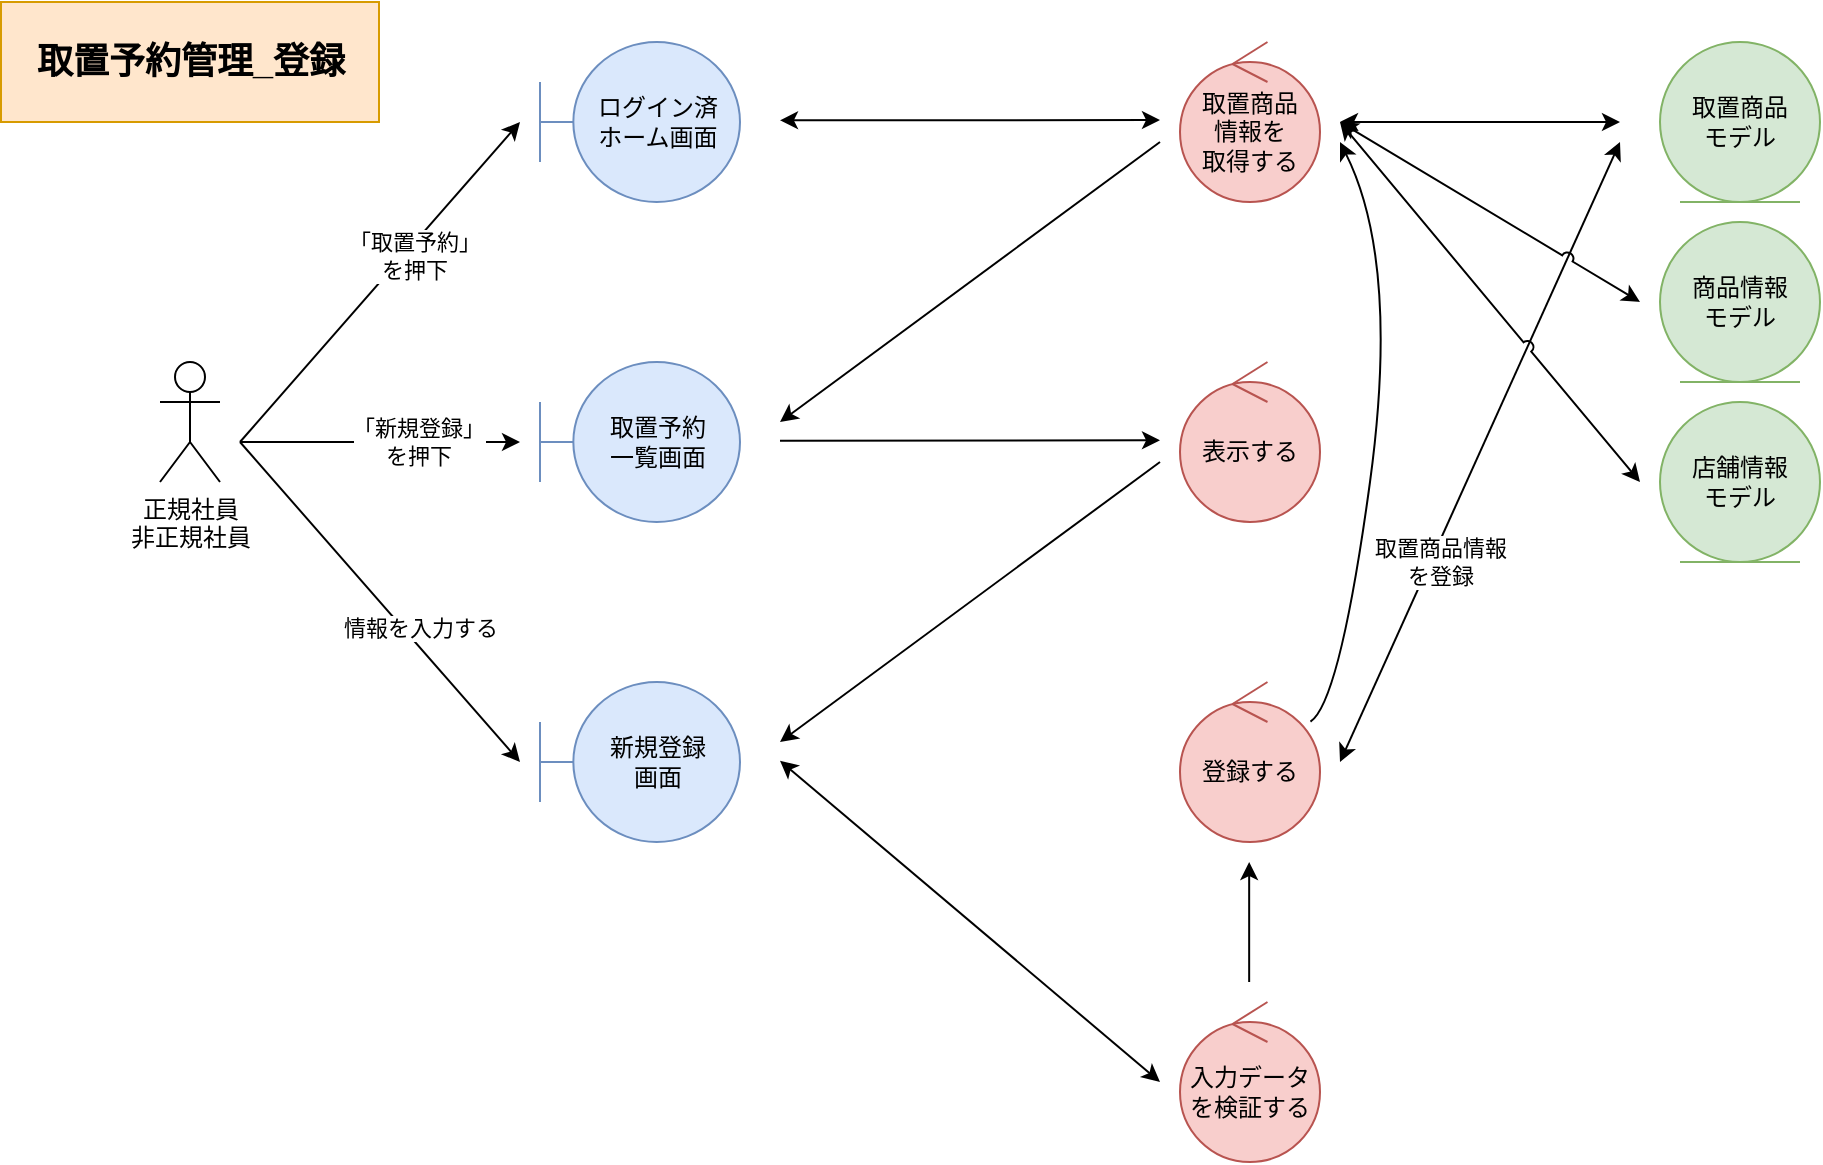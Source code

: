 <mxfile pages="4">
    <diagram id="5pw75ilbSoKskP-KV6Ab" name="*取置予約管理_登録">
        <mxGraphModel dx="1428" dy="459" grid="1" gridSize="10" guides="1" tooltips="1" connect="1" arrows="1" fold="1" page="0" pageScale="1" pageWidth="827" pageHeight="1169" math="0" shadow="0">
            <root>
                <mxCell id="0"/>
                <mxCell id="1" parent="0"/>
                <mxCell id="25" value="正規社員&lt;br&gt;非正規社員" style="shape=umlActor;verticalLabelPosition=bottom;verticalAlign=top;html=1;" parent="1" vertex="1">
                    <mxGeometry x="-70" y="280" width="30" height="60" as="geometry"/>
                </mxCell>
                <mxCell id="26" value="ログイン済&lt;br&gt;ホーム画面" style="shape=umlBoundary;whiteSpace=wrap;html=1;fillColor=#dae8fc;strokeColor=#6c8ebf;" parent="1" vertex="1">
                    <mxGeometry x="120" y="120" width="100" height="80" as="geometry"/>
                </mxCell>
                <mxCell id="27" value="取置予約&lt;br&gt;一覧画面" style="shape=umlBoundary;whiteSpace=wrap;html=1;fillColor=#dae8fc;strokeColor=#6c8ebf;" parent="1" vertex="1">
                    <mxGeometry x="120" y="280" width="100" height="80" as="geometry"/>
                </mxCell>
                <mxCell id="28" value="取置商品&lt;br&gt;情報を&lt;br&gt;取得する" style="ellipse;shape=umlControl;whiteSpace=wrap;html=1;fillColor=#f8cecc;strokeColor=#b85450;" parent="1" vertex="1">
                    <mxGeometry x="440" y="120" width="70" height="80" as="geometry"/>
                </mxCell>
                <mxCell id="29" value="取置商品&lt;br&gt;モデル" style="ellipse;shape=umlEntity;whiteSpace=wrap;html=1;fillColor=#d5e8d4;strokeColor=#82b366;" parent="1" vertex="1">
                    <mxGeometry x="680" y="120" width="80" height="80" as="geometry"/>
                </mxCell>
                <mxCell id="30" value="" style="endArrow=classic;html=1;rounded=0;startArrow=classic;startFill=1;" parent="1" edge="1">
                    <mxGeometry width="50" height="50" relative="1" as="geometry">
                        <mxPoint x="240" y="159.17" as="sourcePoint"/>
                        <mxPoint x="430" y="159.0" as="targetPoint"/>
                    </mxGeometry>
                </mxCell>
                <mxCell id="31" value="" style="endArrow=classic;html=1;rounded=0;" parent="1" edge="1">
                    <mxGeometry width="50" height="50" relative="1" as="geometry">
                        <mxPoint x="-30.0" y="320.0" as="sourcePoint"/>
                        <mxPoint x="110" y="160.0" as="targetPoint"/>
                    </mxGeometry>
                </mxCell>
                <mxCell id="32" value="「取置予約」&lt;br&gt;を押下" style="edgeLabel;html=1;align=center;verticalAlign=middle;resizable=0;points=[];" parent="31" vertex="1" connectable="0">
                    <mxGeometry x="0.194" y="-4" relative="1" as="geometry">
                        <mxPoint as="offset"/>
                    </mxGeometry>
                </mxCell>
                <mxCell id="33" value="" style="endArrow=classic;html=1;rounded=0;" parent="1" edge="1">
                    <mxGeometry width="50" height="50" relative="1" as="geometry">
                        <mxPoint x="-30.0" y="320.0" as="sourcePoint"/>
                        <mxPoint x="110" y="320" as="targetPoint"/>
                    </mxGeometry>
                </mxCell>
                <mxCell id="34" value="「新規登録」&lt;br&gt;を押下" style="edgeLabel;html=1;align=center;verticalAlign=middle;resizable=0;points=[];" parent="33" vertex="1" connectable="0">
                    <mxGeometry x="0.403" y="-3" relative="1" as="geometry">
                        <mxPoint x="-9" y="-3" as="offset"/>
                    </mxGeometry>
                </mxCell>
                <mxCell id="35" value="" style="endArrow=classic;html=1;rounded=0;startArrow=classic;startFill=1;" parent="1" edge="1">
                    <mxGeometry width="50" height="50" relative="1" as="geometry">
                        <mxPoint x="520" y="160.0" as="sourcePoint"/>
                        <mxPoint x="660" y="160.0" as="targetPoint"/>
                    </mxGeometry>
                </mxCell>
                <mxCell id="36" value="" style="endArrow=classic;html=1;rounded=0;startArrow=none;startFill=0;endFill=1;" parent="1" edge="1">
                    <mxGeometry width="50" height="50" relative="1" as="geometry">
                        <mxPoint x="430" y="170.0" as="sourcePoint"/>
                        <mxPoint x="240" y="310" as="targetPoint"/>
                    </mxGeometry>
                </mxCell>
                <mxCell id="37" value="表示する" style="ellipse;shape=umlControl;whiteSpace=wrap;html=1;fillColor=#f8cecc;strokeColor=#b85450;" parent="1" vertex="1">
                    <mxGeometry x="440" y="280" width="70" height="80" as="geometry"/>
                </mxCell>
                <mxCell id="38" value="" style="endArrow=classic;html=1;rounded=0;" parent="1" edge="1">
                    <mxGeometry width="50" height="50" relative="1" as="geometry">
                        <mxPoint x="240" y="319.34" as="sourcePoint"/>
                        <mxPoint x="430" y="319.17" as="targetPoint"/>
                    </mxGeometry>
                </mxCell>
                <mxCell id="39" value="" style="endArrow=none;html=1;rounded=0;startArrow=classic;startFill=1;labelBackgroundColor=default;fontColor=default;endFill=0;" parent="1" edge="1">
                    <mxGeometry width="50" height="50" relative="1" as="geometry">
                        <mxPoint x="474.58" y="530" as="sourcePoint"/>
                        <mxPoint x="474.58" y="590" as="targetPoint"/>
                    </mxGeometry>
                </mxCell>
                <mxCell id="40" value="新規登録&lt;br&gt;画面" style="shape=umlBoundary;whiteSpace=wrap;html=1;fillColor=#dae8fc;strokeColor=#6c8ebf;" parent="1" vertex="1">
                    <mxGeometry x="120" y="440" width="100" height="80" as="geometry"/>
                </mxCell>
                <mxCell id="41" value="" style="endArrow=classic;html=1;rounded=0;startArrow=none;startFill=0;endFill=1;" parent="1" edge="1">
                    <mxGeometry width="50" height="50" relative="1" as="geometry">
                        <mxPoint x="430" y="330" as="sourcePoint"/>
                        <mxPoint x="240.0" y="470" as="targetPoint"/>
                    </mxGeometry>
                </mxCell>
                <mxCell id="42" value="入力データを検証する" style="ellipse;shape=umlControl;whiteSpace=wrap;html=1;fillColor=#f8cecc;strokeColor=#b85450;" parent="1" vertex="1">
                    <mxGeometry x="440" y="600" width="70" height="80" as="geometry"/>
                </mxCell>
                <mxCell id="43" value="登録する" style="ellipse;shape=umlControl;whiteSpace=wrap;html=1;fillColor=#f8cecc;strokeColor=#b85450;" parent="1" vertex="1">
                    <mxGeometry x="440" y="440" width="70" height="80" as="geometry"/>
                </mxCell>
                <mxCell id="44" value="" style="endArrow=classic;html=1;rounded=0;startArrow=classic;startFill=1;labelBackgroundColor=default;fontColor=default;" parent="1" edge="1">
                    <mxGeometry width="50" height="50" relative="1" as="geometry">
                        <mxPoint x="520" y="480" as="sourcePoint"/>
                        <mxPoint x="660" y="170.0" as="targetPoint"/>
                    </mxGeometry>
                </mxCell>
                <mxCell id="45" value="取置商品情報&lt;br&gt;を登録" style="edgeLabel;html=1;align=center;verticalAlign=middle;resizable=0;points=[];" parent="44" vertex="1" connectable="0">
                    <mxGeometry x="0.413" y="-2" relative="1" as="geometry">
                        <mxPoint x="-51" y="118" as="offset"/>
                    </mxGeometry>
                </mxCell>
                <mxCell id="46" value="" style="endArrow=classic;html=1;rounded=0;" parent="1" edge="1">
                    <mxGeometry width="50" height="50" relative="1" as="geometry">
                        <mxPoint x="-30" y="320" as="sourcePoint"/>
                        <mxPoint x="110" y="480" as="targetPoint"/>
                    </mxGeometry>
                </mxCell>
                <mxCell id="47" value="情報を入力する" style="edgeLabel;html=1;align=center;verticalAlign=middle;resizable=0;points=[];" parent="46" vertex="1" connectable="0">
                    <mxGeometry x="0.137" y="-2" relative="1" as="geometry">
                        <mxPoint x="12" as="offset"/>
                    </mxGeometry>
                </mxCell>
                <mxCell id="48" value="" style="endArrow=classic;html=1;rounded=0;jumpStyle=none;startArrow=classic;startFill=1;" parent="1" edge="1">
                    <mxGeometry width="50" height="50" relative="1" as="geometry">
                        <mxPoint x="240.0" y="479.34" as="sourcePoint"/>
                        <mxPoint x="430" y="640" as="targetPoint"/>
                    </mxGeometry>
                </mxCell>
                <mxCell id="49" value="取置予約管理_登録" style="rounded=0;whiteSpace=wrap;html=1;fillColor=#ffe6cc;strokeColor=#d79b00;fontStyle=1;fontSize=18;" parent="1" vertex="1">
                    <mxGeometry x="-149.5" y="100" width="189" height="60" as="geometry"/>
                </mxCell>
                <mxCell id="50" value="" style="curved=1;endArrow=classic;html=1;rounded=0;labelBackgroundColor=default;fontColor=default;" parent="1" source="43" edge="1">
                    <mxGeometry width="50" height="50" relative="1" as="geometry">
                        <mxPoint x="520" y="600" as="sourcePoint"/>
                        <mxPoint x="520" y="170.0" as="targetPoint"/>
                        <Array as="points">
                            <mxPoint x="520" y="450"/>
                            <mxPoint x="550" y="230"/>
                        </Array>
                    </mxGeometry>
                </mxCell>
                <mxCell id="51" value="商品情報&lt;br&gt;モデル" style="ellipse;shape=umlEntity;whiteSpace=wrap;html=1;fillColor=#d5e8d4;strokeColor=#82b366;" vertex="1" parent="1">
                    <mxGeometry x="680" y="210" width="80" height="80" as="geometry"/>
                </mxCell>
                <mxCell id="52" value="店舗情報&lt;br&gt;モデル" style="ellipse;shape=umlEntity;whiteSpace=wrap;html=1;fillColor=#d5e8d4;strokeColor=#82b366;" vertex="1" parent="1">
                    <mxGeometry x="680" y="300" width="80" height="80" as="geometry"/>
                </mxCell>
                <mxCell id="54" value="" style="endArrow=classic;html=1;rounded=0;startArrow=classic;startFill=1;jumpStyle=arc;" edge="1" parent="1">
                    <mxGeometry width="50" height="50" relative="1" as="geometry">
                        <mxPoint x="520" y="160" as="sourcePoint"/>
                        <mxPoint x="670" y="250" as="targetPoint"/>
                    </mxGeometry>
                </mxCell>
                <mxCell id="55" value="" style="endArrow=classic;html=1;rounded=0;startArrow=classic;startFill=1;jumpStyle=arc;" edge="1" parent="1">
                    <mxGeometry width="50" height="50" relative="1" as="geometry">
                        <mxPoint x="520" y="160" as="sourcePoint"/>
                        <mxPoint x="670" y="340" as="targetPoint"/>
                    </mxGeometry>
                </mxCell>
            </root>
        </mxGraphModel>
    </diagram>
    <diagram id="wavU6_zpWrWzt8Qf3CIB" name="*取置予約管理_参照">
        <mxGraphModel dx="1428" dy="459" grid="0" gridSize="10" guides="1" tooltips="1" connect="1" arrows="1" fold="1" page="0" pageScale="1" pageWidth="827" pageHeight="1169" math="0" shadow="0">
            <root>
                <mxCell id="vrzb5vrYvZUAXiLEs5TB-0"/>
                <mxCell id="vrzb5vrYvZUAXiLEs5TB-1" parent="vrzb5vrYvZUAXiLEs5TB-0"/>
                <mxCell id="WmnZ6J4UfEJIPO6haVJl-0" value="正規社員&lt;br&gt;非正規社員" style="shape=umlActor;verticalLabelPosition=bottom;verticalAlign=top;html=1;" parent="vrzb5vrYvZUAXiLEs5TB-1" vertex="1">
                    <mxGeometry x="-70" y="280" width="30" height="60" as="geometry"/>
                </mxCell>
                <mxCell id="WmnZ6J4UfEJIPO6haVJl-1" value="ログイン済&lt;br&gt;ホーム画面" style="shape=umlBoundary;whiteSpace=wrap;html=1;fillColor=#dae8fc;strokeColor=#6c8ebf;" parent="vrzb5vrYvZUAXiLEs5TB-1" vertex="1">
                    <mxGeometry x="120" y="120" width="100" height="80" as="geometry"/>
                </mxCell>
                <mxCell id="WmnZ6J4UfEJIPO6haVJl-2" value="取置予約&lt;br&gt;一覧画面" style="shape=umlBoundary;whiteSpace=wrap;html=1;fillColor=#dae8fc;strokeColor=#6c8ebf;" parent="vrzb5vrYvZUAXiLEs5TB-1" vertex="1">
                    <mxGeometry x="120" y="280" width="100" height="80" as="geometry"/>
                </mxCell>
                <mxCell id="WmnZ6J4UfEJIPO6haVJl-3" value="取置商品&lt;br&gt;情報を&lt;br&gt;取得する" style="ellipse;shape=umlControl;whiteSpace=wrap;html=1;fillColor=#f8cecc;strokeColor=#b85450;" parent="vrzb5vrYvZUAXiLEs5TB-1" vertex="1">
                    <mxGeometry x="440" y="120" width="70" height="80" as="geometry"/>
                </mxCell>
                <mxCell id="WmnZ6J4UfEJIPO6haVJl-4" value="取置商品&lt;br&gt;情報" style="ellipse;shape=umlEntity;whiteSpace=wrap;html=1;fillColor=#d5e8d4;strokeColor=#82b366;" parent="vrzb5vrYvZUAXiLEs5TB-1" vertex="1">
                    <mxGeometry x="680" y="120" width="80" height="80" as="geometry"/>
                </mxCell>
                <mxCell id="WmnZ6J4UfEJIPO6haVJl-5" value="" style="endArrow=classic;html=1;rounded=0;startArrow=classic;startFill=1;" parent="vrzb5vrYvZUAXiLEs5TB-1" edge="1">
                    <mxGeometry width="50" height="50" relative="1" as="geometry">
                        <mxPoint x="240" y="159.17" as="sourcePoint"/>
                        <mxPoint x="430" y="159" as="targetPoint"/>
                    </mxGeometry>
                </mxCell>
                <mxCell id="WmnZ6J4UfEJIPO6haVJl-7" value="" style="endArrow=classic;html=1;rounded=0;labelBackgroundColor=default;fontColor=default;" parent="vrzb5vrYvZUAXiLEs5TB-1" edge="1">
                    <mxGeometry width="50" height="50" relative="1" as="geometry">
                        <mxPoint x="-30.0" y="320.0" as="sourcePoint"/>
                        <mxPoint x="110" y="160" as="targetPoint"/>
                    </mxGeometry>
                </mxCell>
                <mxCell id="oB9atqiqo0ZRw5cK21ep-0" value="「取置予約」&lt;br&gt;を押下" style="edgeLabel;html=1;align=center;verticalAlign=middle;resizable=0;points=[];fontColor=default;labelBackgroundColor=#ffffff;" parent="WmnZ6J4UfEJIPO6haVJl-7" vertex="1" connectable="0">
                    <mxGeometry x="0.157" y="3" relative="1" as="geometry">
                        <mxPoint x="-9" y="5" as="offset"/>
                    </mxGeometry>
                </mxCell>
                <mxCell id="WmnZ6J4UfEJIPO6haVJl-8" value="" style="endArrow=classic;html=1;rounded=0;" parent="vrzb5vrYvZUAXiLEs5TB-1" edge="1">
                    <mxGeometry width="50" height="50" relative="1" as="geometry">
                        <mxPoint x="-30.0" y="320.0" as="sourcePoint"/>
                        <mxPoint x="110" y="320" as="targetPoint"/>
                    </mxGeometry>
                </mxCell>
                <mxCell id="oB9atqiqo0ZRw5cK21ep-1" value="情報を選択" style="edgeLabel;html=1;align=center;verticalAlign=middle;resizable=0;points=[];fontColor=default;" parent="WmnZ6J4UfEJIPO6haVJl-8" vertex="1" connectable="0">
                    <mxGeometry x="0.186" y="1" relative="1" as="geometry">
                        <mxPoint x="-13" y="1" as="offset"/>
                    </mxGeometry>
                </mxCell>
                <mxCell id="WmnZ6J4UfEJIPO6haVJl-9" value="" style="endArrow=classic;html=1;rounded=0;startArrow=classic;startFill=1;" parent="vrzb5vrYvZUAXiLEs5TB-1" edge="1">
                    <mxGeometry width="50" height="50" relative="1" as="geometry">
                        <mxPoint x="520" y="160" as="sourcePoint"/>
                        <mxPoint x="660" y="160" as="targetPoint"/>
                    </mxGeometry>
                </mxCell>
                <mxCell id="WmnZ6J4UfEJIPO6haVJl-10" value="" style="endArrow=classic;html=1;rounded=0;startArrow=none;startFill=0;endFill=1;" parent="vrzb5vrYvZUAXiLEs5TB-1" edge="1">
                    <mxGeometry width="50" height="50" relative="1" as="geometry">
                        <mxPoint x="430" y="170" as="sourcePoint"/>
                        <mxPoint x="240" y="310" as="targetPoint"/>
                    </mxGeometry>
                </mxCell>
                <mxCell id="WmnZ6J4UfEJIPO6haVJl-11" value="表示する" style="ellipse;shape=umlControl;whiteSpace=wrap;html=1;fillColor=#f8cecc;strokeColor=#b85450;" parent="vrzb5vrYvZUAXiLEs5TB-1" vertex="1">
                    <mxGeometry x="440" y="280" width="70" height="80" as="geometry"/>
                </mxCell>
                <mxCell id="WmnZ6J4UfEJIPO6haVJl-12" value="" style="endArrow=classic;html=1;rounded=0;" parent="vrzb5vrYvZUAXiLEs5TB-1" edge="1">
                    <mxGeometry width="50" height="50" relative="1" as="geometry">
                        <mxPoint x="240" y="319.34" as="sourcePoint"/>
                        <mxPoint x="430" y="319.17" as="targetPoint"/>
                    </mxGeometry>
                </mxCell>
                <mxCell id="WmnZ6J4UfEJIPO6haVJl-14" value="詳細画面" style="shape=umlBoundary;whiteSpace=wrap;html=1;fillColor=#dae8fc;strokeColor=#6c8ebf;" parent="vrzb5vrYvZUAXiLEs5TB-1" vertex="1">
                    <mxGeometry x="120" y="440" width="100" height="80" as="geometry"/>
                </mxCell>
                <mxCell id="WmnZ6J4UfEJIPO6haVJl-15" value="" style="endArrow=classic;html=1;rounded=0;startArrow=none;startFill=0;endFill=1;" parent="vrzb5vrYvZUAXiLEs5TB-1" edge="1">
                    <mxGeometry width="50" height="50" relative="1" as="geometry">
                        <mxPoint x="430" y="330" as="sourcePoint"/>
                        <mxPoint x="240" y="470" as="targetPoint"/>
                    </mxGeometry>
                </mxCell>
                <mxCell id="WmnZ6J4UfEJIPO6haVJl-20" value="" style="endArrow=classic;html=1;rounded=0;" parent="vrzb5vrYvZUAXiLEs5TB-1" edge="1">
                    <mxGeometry width="50" height="50" relative="1" as="geometry">
                        <mxPoint x="-30" y="320" as="sourcePoint"/>
                        <mxPoint x="110" y="480" as="targetPoint"/>
                    </mxGeometry>
                </mxCell>
                <mxCell id="vaNLkwpX-J-hQ9c1lnZE-0" value="取置予約管理_参照" style="rounded=0;whiteSpace=wrap;html=1;fillColor=#ffe6cc;strokeColor=#d79b00;fontStyle=1;fontSize=18;" parent="vrzb5vrYvZUAXiLEs5TB-1" vertex="1">
                    <mxGeometry x="-149.5" y="74" width="189" height="60" as="geometry"/>
                </mxCell>
                <mxCell id="dYf6ukF5IWFgYHniy9j--0" value="取置商品&lt;br&gt;モデル" style="ellipse;shape=umlEntity;whiteSpace=wrap;html=1;fillColor=#d5e8d4;strokeColor=#82b366;" vertex="1" parent="vrzb5vrYvZUAXiLEs5TB-1">
                    <mxGeometry x="680" y="120" width="80" height="80" as="geometry"/>
                </mxCell>
                <mxCell id="dYf6ukF5IWFgYHniy9j--1" value="" style="endArrow=classic;html=1;rounded=0;startArrow=classic;startFill=1;" edge="1" parent="vrzb5vrYvZUAXiLEs5TB-1">
                    <mxGeometry width="50" height="50" relative="1" as="geometry">
                        <mxPoint x="520" y="160.0" as="sourcePoint"/>
                        <mxPoint x="660" y="160.0" as="targetPoint"/>
                    </mxGeometry>
                </mxCell>
                <mxCell id="dYf6ukF5IWFgYHniy9j--2" value="商品情報&lt;br&gt;モデル" style="ellipse;shape=umlEntity;whiteSpace=wrap;html=1;fillColor=#d5e8d4;strokeColor=#82b366;" vertex="1" parent="vrzb5vrYvZUAXiLEs5TB-1">
                    <mxGeometry x="680" y="210" width="80" height="80" as="geometry"/>
                </mxCell>
                <mxCell id="dYf6ukF5IWFgYHniy9j--3" value="店舗情報&lt;br&gt;モデル" style="ellipse;shape=umlEntity;whiteSpace=wrap;html=1;fillColor=#d5e8d4;strokeColor=#82b366;" vertex="1" parent="vrzb5vrYvZUAXiLEs5TB-1">
                    <mxGeometry x="680" y="300" width="80" height="80" as="geometry"/>
                </mxCell>
                <mxCell id="dYf6ukF5IWFgYHniy9j--4" value="" style="endArrow=classic;html=1;rounded=0;startArrow=classic;startFill=1;jumpStyle=arc;" edge="1" parent="vrzb5vrYvZUAXiLEs5TB-1">
                    <mxGeometry width="50" height="50" relative="1" as="geometry">
                        <mxPoint x="520" y="160" as="sourcePoint"/>
                        <mxPoint x="670" y="250" as="targetPoint"/>
                    </mxGeometry>
                </mxCell>
                <mxCell id="dYf6ukF5IWFgYHniy9j--5" value="" style="endArrow=classic;html=1;rounded=0;startArrow=classic;startFill=1;jumpStyle=arc;" edge="1" parent="vrzb5vrYvZUAXiLEs5TB-1">
                    <mxGeometry width="50" height="50" relative="1" as="geometry">
                        <mxPoint x="520" y="160" as="sourcePoint"/>
                        <mxPoint x="670" y="340" as="targetPoint"/>
                    </mxGeometry>
                </mxCell>
            </root>
        </mxGraphModel>
    </diagram>
    <diagram id="fIKYkDOvj5jYHC63RYqT" name="*取置予約管理_編集">
        <mxGraphModel dx="1428" dy="459" grid="0" gridSize="10" guides="1" tooltips="1" connect="1" arrows="1" fold="1" page="0" pageScale="1" pageWidth="827" pageHeight="1169" math="0" shadow="0">
            <root>
                <mxCell id="jbOiT8LiOi8Tyat2nmli-0"/>
                <mxCell id="jbOiT8LiOi8Tyat2nmli-1" parent="jbOiT8LiOi8Tyat2nmli-0"/>
                <mxCell id="Dvd3S-IQjfCfLD9b3sr7-1" value="ログイン済&lt;br&gt;ホーム画面" style="shape=umlBoundary;whiteSpace=wrap;html=1;fillColor=#dae8fc;strokeColor=#6c8ebf;" parent="jbOiT8LiOi8Tyat2nmli-1" vertex="1">
                    <mxGeometry x="120" y="120" width="100" height="80" as="geometry"/>
                </mxCell>
                <mxCell id="Dvd3S-IQjfCfLD9b3sr7-2" value="取置予約&lt;br&gt;一覧画面" style="shape=umlBoundary;whiteSpace=wrap;html=1;fillColor=#dae8fc;strokeColor=#6c8ebf;" parent="jbOiT8LiOi8Tyat2nmli-1" vertex="1">
                    <mxGeometry x="120" y="280" width="100" height="80" as="geometry"/>
                </mxCell>
                <mxCell id="Dvd3S-IQjfCfLD9b3sr7-3" value="取置商品&lt;br&gt;情報を&lt;br&gt;取得する" style="ellipse;shape=umlControl;whiteSpace=wrap;html=1;fillColor=#f8cecc;strokeColor=#b85450;" parent="jbOiT8LiOi8Tyat2nmli-1" vertex="1">
                    <mxGeometry x="440" y="120" width="70" height="80" as="geometry"/>
                </mxCell>
                <mxCell id="Dvd3S-IQjfCfLD9b3sr7-4" value="取置商品&lt;br&gt;情報" style="ellipse;shape=umlEntity;whiteSpace=wrap;html=1;fillColor=#d5e8d4;strokeColor=#82b366;" parent="jbOiT8LiOi8Tyat2nmli-1" vertex="1">
                    <mxGeometry x="680" y="120" width="80" height="80" as="geometry"/>
                </mxCell>
                <mxCell id="Dvd3S-IQjfCfLD9b3sr7-5" value="" style="endArrow=classic;html=1;rounded=0;startArrow=classic;startFill=1;" parent="jbOiT8LiOi8Tyat2nmli-1" edge="1">
                    <mxGeometry width="50" height="50" relative="1" as="geometry">
                        <mxPoint x="240" y="159.17" as="sourcePoint"/>
                        <mxPoint x="430" y="159" as="targetPoint"/>
                    </mxGeometry>
                </mxCell>
                <mxCell id="Dvd3S-IQjfCfLD9b3sr7-9" value="" style="endArrow=classic;html=1;rounded=0;startArrow=classic;startFill=1;" parent="jbOiT8LiOi8Tyat2nmli-1" edge="1">
                    <mxGeometry width="50" height="50" relative="1" as="geometry">
                        <mxPoint x="520" y="160" as="sourcePoint"/>
                        <mxPoint x="660" y="160" as="targetPoint"/>
                    </mxGeometry>
                </mxCell>
                <mxCell id="Dvd3S-IQjfCfLD9b3sr7-10" value="" style="endArrow=classic;html=1;rounded=0;startArrow=none;startFill=0;endFill=1;labelBackgroundColor=default;fontColor=default;" parent="jbOiT8LiOi8Tyat2nmli-1" edge="1">
                    <mxGeometry width="50" height="50" relative="1" as="geometry">
                        <mxPoint x="430" y="170" as="sourcePoint"/>
                        <mxPoint x="240" y="310" as="targetPoint"/>
                    </mxGeometry>
                </mxCell>
                <mxCell id="Dvd3S-IQjfCfLD9b3sr7-11" value="表示する" style="ellipse;shape=umlControl;whiteSpace=wrap;html=1;fillColor=#f8cecc;strokeColor=#b85450;" parent="jbOiT8LiOi8Tyat2nmli-1" vertex="1">
                    <mxGeometry x="440" y="280" width="70" height="80" as="geometry"/>
                </mxCell>
                <mxCell id="Dvd3S-IQjfCfLD9b3sr7-12" value="" style="endArrow=classic;html=1;rounded=0;" parent="jbOiT8LiOi8Tyat2nmli-1" edge="1">
                    <mxGeometry width="50" height="50" relative="1" as="geometry">
                        <mxPoint x="240" y="319.34" as="sourcePoint"/>
                        <mxPoint x="430" y="319.17" as="targetPoint"/>
                    </mxGeometry>
                </mxCell>
                <mxCell id="Dvd3S-IQjfCfLD9b3sr7-13" value="詳細画面" style="shape=umlBoundary;whiteSpace=wrap;html=1;fillColor=#dae8fc;strokeColor=#6c8ebf;" parent="jbOiT8LiOi8Tyat2nmli-1" vertex="1">
                    <mxGeometry x="120" y="440" width="100" height="80" as="geometry"/>
                </mxCell>
                <mxCell id="Dvd3S-IQjfCfLD9b3sr7-16" value="編集画面" style="shape=umlBoundary;whiteSpace=wrap;html=1;fillColor=#dae8fc;strokeColor=#6c8ebf;" parent="jbOiT8LiOi8Tyat2nmli-1" vertex="1">
                    <mxGeometry x="120" y="600" width="100" height="80" as="geometry"/>
                </mxCell>
                <mxCell id="Dvd3S-IQjfCfLD9b3sr7-17" value="入力データを確認する" style="ellipse;shape=umlControl;whiteSpace=wrap;html=1;fillColor=#f8cecc;strokeColor=#b85450;" parent="jbOiT8LiOi8Tyat2nmli-1" vertex="1">
                    <mxGeometry x="440" y="600" width="70" height="80" as="geometry"/>
                </mxCell>
                <mxCell id="Dvd3S-IQjfCfLD9b3sr7-18" value="登録する" style="ellipse;shape=umlControl;whiteSpace=wrap;html=1;fillColor=#f8cecc;strokeColor=#b85450;" parent="jbOiT8LiOi8Tyat2nmli-1" vertex="1">
                    <mxGeometry x="440" y="440" width="70" height="80" as="geometry"/>
                </mxCell>
                <mxCell id="Dvd3S-IQjfCfLD9b3sr7-19" value="" style="endArrow=classic;html=1;rounded=0;startArrow=classic;startFill=1;" parent="jbOiT8LiOi8Tyat2nmli-1" edge="1">
                    <mxGeometry width="50" height="50" relative="1" as="geometry">
                        <mxPoint x="240.0" y="639.34" as="sourcePoint"/>
                        <mxPoint x="430" y="639.17" as="targetPoint"/>
                        <Array as="points">
                            <mxPoint x="320" y="639"/>
                        </Array>
                    </mxGeometry>
                </mxCell>
                <mxCell id="M0wqw-yfrPaw-A_wB8ES-8" value="入力エラー時は&lt;br&gt;エラーメッセージを表示" style="edgeLabel;html=1;align=center;verticalAlign=middle;resizable=0;points=[];fontColor=default;" parent="Dvd3S-IQjfCfLD9b3sr7-19" vertex="1" connectable="0">
                    <mxGeometry x="0.094" relative="1" as="geometry">
                        <mxPoint as="offset"/>
                    </mxGeometry>
                </mxCell>
                <mxCell id="Dvd3S-IQjfCfLD9b3sr7-20" value="" style="endArrow=classic;html=1;rounded=0;" parent="jbOiT8LiOi8Tyat2nmli-1" edge="1">
                    <mxGeometry width="50" height="50" relative="1" as="geometry">
                        <mxPoint x="475" y="590" as="sourcePoint"/>
                        <mxPoint x="475" y="530" as="targetPoint"/>
                    </mxGeometry>
                </mxCell>
                <mxCell id="Dvd3S-IQjfCfLD9b3sr7-21" value="" style="endArrow=classic;html=1;rounded=0;startArrow=none;startFill=0;endFill=1;" parent="jbOiT8LiOi8Tyat2nmli-1" edge="1">
                    <mxGeometry width="50" height="50" relative="1" as="geometry">
                        <mxPoint x="430" y="350" as="sourcePoint"/>
                        <mxPoint x="240" y="630" as="targetPoint"/>
                    </mxGeometry>
                </mxCell>
                <mxCell id="Dvd3S-IQjfCfLD9b3sr7-22" value="" style="endArrow=classic;html=1;rounded=0;startArrow=classic;startFill=1;endFill=1;labelBackgroundColor=default;fontColor=default;" parent="jbOiT8LiOi8Tyat2nmli-1" edge="1">
                    <mxGeometry width="50" height="50" relative="1" as="geometry">
                        <mxPoint x="520" y="480" as="sourcePoint"/>
                        <mxPoint x="660" y="170" as="targetPoint"/>
                    </mxGeometry>
                </mxCell>
                <mxCell id="M0wqw-yfrPaw-A_wB8ES-11" value="取置商品情報&lt;br&gt;を更新" style="edgeLabel;html=1;align=center;verticalAlign=middle;resizable=0;points=[];fontColor=default;labelBackgroundColor=#ffffff;" parent="Dvd3S-IQjfCfLD9b3sr7-22" vertex="1" connectable="0">
                    <mxGeometry x="0.213" y="-2" relative="1" as="geometry">
                        <mxPoint x="-14" y="33" as="offset"/>
                    </mxGeometry>
                </mxCell>
                <mxCell id="AGdjraBJc8UrNSpTA1o0-1" value="" style="endArrow=classic;html=1;rounded=0;" parent="jbOiT8LiOi8Tyat2nmli-1" edge="1">
                    <mxGeometry width="50" height="50" relative="1" as="geometry">
                        <mxPoint x="-30" y="320" as="sourcePoint"/>
                        <mxPoint x="110" y="640" as="targetPoint"/>
                    </mxGeometry>
                </mxCell>
                <mxCell id="M0wqw-yfrPaw-A_wB8ES-7" value="情報を入力" style="edgeLabel;html=1;align=center;verticalAlign=middle;resizable=0;points=[];fontColor=default;" parent="AGdjraBJc8UrNSpTA1o0-1" vertex="1" connectable="0">
                    <mxGeometry x="0.061" y="-3" relative="1" as="geometry">
                        <mxPoint as="offset"/>
                    </mxGeometry>
                </mxCell>
                <mxCell id="0vF3At8Wutf0TrMB-gZU-0" value="取置予約管理_編集" style="rounded=0;whiteSpace=wrap;html=1;fillColor=#ffe6cc;strokeColor=#d79b00;fontStyle=1;fontSize=18;" parent="jbOiT8LiOi8Tyat2nmli-1" vertex="1">
                    <mxGeometry x="-149.5" y="49" width="189" height="60" as="geometry"/>
                </mxCell>
                <mxCell id="M0wqw-yfrPaw-A_wB8ES-0" value="正規社員&lt;br&gt;非正規社員" style="shape=umlActor;verticalLabelPosition=bottom;verticalAlign=top;html=1;" parent="jbOiT8LiOi8Tyat2nmli-1" vertex="1">
                    <mxGeometry x="-70" y="280" width="30" height="60" as="geometry"/>
                </mxCell>
                <mxCell id="M0wqw-yfrPaw-A_wB8ES-1" value="" style="endArrow=classic;html=1;rounded=0;labelBackgroundColor=default;fontColor=default;" parent="jbOiT8LiOi8Tyat2nmli-1" edge="1">
                    <mxGeometry width="50" height="50" relative="1" as="geometry">
                        <mxPoint x="-30.0" y="320.0" as="sourcePoint"/>
                        <mxPoint x="110" y="160" as="targetPoint"/>
                    </mxGeometry>
                </mxCell>
                <mxCell id="M0wqw-yfrPaw-A_wB8ES-2" value="「取置予約」&lt;br&gt;を押下" style="edgeLabel;html=1;align=center;verticalAlign=middle;resizable=0;points=[];fontColor=default;labelBackgroundColor=#ffffff;" parent="M0wqw-yfrPaw-A_wB8ES-1" vertex="1" connectable="0">
                    <mxGeometry x="0.157" y="3" relative="1" as="geometry">
                        <mxPoint x="-9" y="5" as="offset"/>
                    </mxGeometry>
                </mxCell>
                <mxCell id="M0wqw-yfrPaw-A_wB8ES-3" value="" style="endArrow=classic;html=1;rounded=0;" parent="jbOiT8LiOi8Tyat2nmli-1" edge="1">
                    <mxGeometry width="50" height="50" relative="1" as="geometry">
                        <mxPoint x="-30.0" y="320.0" as="sourcePoint"/>
                        <mxPoint x="110" y="320" as="targetPoint"/>
                    </mxGeometry>
                </mxCell>
                <mxCell id="M0wqw-yfrPaw-A_wB8ES-4" value="情報を選択" style="edgeLabel;html=1;align=center;verticalAlign=middle;resizable=0;points=[];fontColor=default;" parent="M0wqw-yfrPaw-A_wB8ES-3" vertex="1" connectable="0">
                    <mxGeometry x="0.186" y="1" relative="1" as="geometry">
                        <mxPoint x="-13" y="1" as="offset"/>
                    </mxGeometry>
                </mxCell>
                <mxCell id="M0wqw-yfrPaw-A_wB8ES-5" value="" style="endArrow=classic;html=1;rounded=0;" parent="jbOiT8LiOi8Tyat2nmli-1" edge="1">
                    <mxGeometry width="50" height="50" relative="1" as="geometry">
                        <mxPoint x="-30" y="320" as="sourcePoint"/>
                        <mxPoint x="110" y="480" as="targetPoint"/>
                    </mxGeometry>
                </mxCell>
                <mxCell id="M0wqw-yfrPaw-A_wB8ES-6" value="「編集」を押下" style="edgeLabel;html=1;align=center;verticalAlign=middle;resizable=0;points=[];fontColor=default;" parent="M0wqw-yfrPaw-A_wB8ES-5" vertex="1" connectable="0">
                    <mxGeometry x="-0.302" y="2" relative="1" as="geometry">
                        <mxPoint x="19" y="26" as="offset"/>
                    </mxGeometry>
                </mxCell>
                <mxCell id="M0wqw-yfrPaw-A_wB8ES-9" value="" style="endArrow=classic;html=1;rounded=0;startArrow=classic;startFill=1;endFill=1;labelBackgroundColor=default;fontColor=default;" parent="jbOiT8LiOi8Tyat2nmli-1" edge="1">
                    <mxGeometry width="50" height="50" relative="1" as="geometry">
                        <mxPoint x="430.0" y="330" as="sourcePoint"/>
                        <mxPoint x="240" y="480" as="targetPoint"/>
                    </mxGeometry>
                </mxCell>
                <mxCell id="M0wqw-yfrPaw-A_wB8ES-10" value="" style="curved=1;endArrow=classic;html=1;rounded=0;labelBackgroundColor=default;fontColor=default;" parent="jbOiT8LiOi8Tyat2nmli-1" edge="1">
                    <mxGeometry width="50" height="50" relative="1" as="geometry">
                        <mxPoint x="520" y="460" as="sourcePoint"/>
                        <mxPoint x="520" y="170" as="targetPoint"/>
                        <Array as="points">
                            <mxPoint x="540" y="370"/>
                            <mxPoint x="560" y="270"/>
                        </Array>
                    </mxGeometry>
                </mxCell>
                <mxCell id="qDazGJhJaKUDUDa-Da2h-0" value="取置商品&lt;br&gt;モデル" style="ellipse;shape=umlEntity;whiteSpace=wrap;html=1;fillColor=#d5e8d4;strokeColor=#82b366;" vertex="1" parent="jbOiT8LiOi8Tyat2nmli-1">
                    <mxGeometry x="680" y="120" width="80" height="80" as="geometry"/>
                </mxCell>
                <mxCell id="qDazGJhJaKUDUDa-Da2h-1" value="" style="endArrow=classic;html=1;rounded=0;startArrow=classic;startFill=1;" edge="1" parent="jbOiT8LiOi8Tyat2nmli-1">
                    <mxGeometry width="50" height="50" relative="1" as="geometry">
                        <mxPoint x="520" y="160.0" as="sourcePoint"/>
                        <mxPoint x="660" y="160.0" as="targetPoint"/>
                    </mxGeometry>
                </mxCell>
                <mxCell id="qDazGJhJaKUDUDa-Da2h-2" value="商品情報&lt;br&gt;モデル" style="ellipse;shape=umlEntity;whiteSpace=wrap;html=1;fillColor=#d5e8d4;strokeColor=#82b366;" vertex="1" parent="jbOiT8LiOi8Tyat2nmli-1">
                    <mxGeometry x="680" y="210" width="80" height="80" as="geometry"/>
                </mxCell>
                <mxCell id="qDazGJhJaKUDUDa-Da2h-3" value="店舗情報&lt;br&gt;モデル" style="ellipse;shape=umlEntity;whiteSpace=wrap;html=1;fillColor=#d5e8d4;strokeColor=#82b366;" vertex="1" parent="jbOiT8LiOi8Tyat2nmli-1">
                    <mxGeometry x="680" y="300" width="80" height="80" as="geometry"/>
                </mxCell>
                <mxCell id="qDazGJhJaKUDUDa-Da2h-4" value="" style="endArrow=classic;html=1;rounded=0;startArrow=classic;startFill=1;jumpStyle=arc;" edge="1" parent="jbOiT8LiOi8Tyat2nmli-1">
                    <mxGeometry width="50" height="50" relative="1" as="geometry">
                        <mxPoint x="520" y="160" as="sourcePoint"/>
                        <mxPoint x="670" y="250" as="targetPoint"/>
                    </mxGeometry>
                </mxCell>
                <mxCell id="qDazGJhJaKUDUDa-Da2h-5" value="" style="endArrow=classic;html=1;rounded=0;startArrow=classic;startFill=1;jumpStyle=arc;" edge="1" parent="jbOiT8LiOi8Tyat2nmli-1">
                    <mxGeometry width="50" height="50" relative="1" as="geometry">
                        <mxPoint x="520" y="160" as="sourcePoint"/>
                        <mxPoint x="670" y="340" as="targetPoint"/>
                    </mxGeometry>
                </mxCell>
            </root>
        </mxGraphModel>
    </diagram>
    <diagram id="JqwzY6ZZVCmIHyzHBNhO" name="*取置予約管理_削除">
        <mxGraphModel dx="1428" dy="459" grid="0" gridSize="10" guides="1" tooltips="1" connect="1" arrows="1" fold="1" page="0" pageScale="1" pageWidth="827" pageHeight="1169" math="0" shadow="0">
            <root>
                <mxCell id="pKjt3V_D00QfAraaRqGu-0"/>
                <mxCell id="pKjt3V_D00QfAraaRqGu-1" parent="pKjt3V_D00QfAraaRqGu-0"/>
                <mxCell id="cCFPfY9S0JzcRysJ9La9-1" value="ログイン済&lt;br&gt;ホーム画面" style="shape=umlBoundary;whiteSpace=wrap;html=1;fillColor=#dae8fc;strokeColor=#6c8ebf;" parent="pKjt3V_D00QfAraaRqGu-1" vertex="1">
                    <mxGeometry x="120" y="120" width="100" height="80" as="geometry"/>
                </mxCell>
                <mxCell id="cCFPfY9S0JzcRysJ9La9-2" value="取置予約&lt;br&gt;一覧画面" style="shape=umlBoundary;whiteSpace=wrap;html=1;fillColor=#dae8fc;strokeColor=#6c8ebf;" parent="pKjt3V_D00QfAraaRqGu-1" vertex="1">
                    <mxGeometry x="120" y="280" width="100" height="80" as="geometry"/>
                </mxCell>
                <mxCell id="cCFPfY9S0JzcRysJ9La9-3" value="取置商品&lt;br&gt;情報を&lt;br&gt;取得する" style="ellipse;shape=umlControl;whiteSpace=wrap;html=1;fillColor=#f8cecc;strokeColor=#b85450;" parent="pKjt3V_D00QfAraaRqGu-1" vertex="1">
                    <mxGeometry x="440" y="120" width="70" height="80" as="geometry"/>
                </mxCell>
                <mxCell id="cCFPfY9S0JzcRysJ9La9-4" value="取置商品&lt;br&gt;情報" style="ellipse;shape=umlEntity;whiteSpace=wrap;html=1;fillColor=#d5e8d4;strokeColor=#82b366;" parent="pKjt3V_D00QfAraaRqGu-1" vertex="1">
                    <mxGeometry x="680" y="120" width="80" height="80" as="geometry"/>
                </mxCell>
                <mxCell id="cCFPfY9S0JzcRysJ9La9-5" value="" style="endArrow=classic;html=1;rounded=0;startArrow=classic;startFill=1;" parent="pKjt3V_D00QfAraaRqGu-1" edge="1">
                    <mxGeometry width="50" height="50" relative="1" as="geometry">
                        <mxPoint x="240" y="159.17" as="sourcePoint"/>
                        <mxPoint x="430" y="159" as="targetPoint"/>
                    </mxGeometry>
                </mxCell>
                <mxCell id="cCFPfY9S0JzcRysJ9La9-9" value="" style="endArrow=classic;html=1;rounded=0;startArrow=classic;startFill=1;" parent="pKjt3V_D00QfAraaRqGu-1" edge="1">
                    <mxGeometry width="50" height="50" relative="1" as="geometry">
                        <mxPoint x="520" y="160" as="sourcePoint"/>
                        <mxPoint x="660" y="160" as="targetPoint"/>
                    </mxGeometry>
                </mxCell>
                <mxCell id="cCFPfY9S0JzcRysJ9La9-10" value="" style="endArrow=classic;html=1;rounded=0;startArrow=none;startFill=0;endFill=1;" parent="pKjt3V_D00QfAraaRqGu-1" edge="1">
                    <mxGeometry width="50" height="50" relative="1" as="geometry">
                        <mxPoint x="430" y="170" as="sourcePoint"/>
                        <mxPoint x="240" y="310" as="targetPoint"/>
                    </mxGeometry>
                </mxCell>
                <mxCell id="cCFPfY9S0JzcRysJ9La9-11" value="表示する" style="ellipse;shape=umlControl;whiteSpace=wrap;html=1;fillColor=#f8cecc;strokeColor=#b85450;" parent="pKjt3V_D00QfAraaRqGu-1" vertex="1">
                    <mxGeometry x="440" y="280" width="70" height="80" as="geometry"/>
                </mxCell>
                <mxCell id="cCFPfY9S0JzcRysJ9La9-12" value="" style="endArrow=classic;html=1;rounded=0;" parent="pKjt3V_D00QfAraaRqGu-1" edge="1">
                    <mxGeometry width="50" height="50" relative="1" as="geometry">
                        <mxPoint x="240" y="319.34" as="sourcePoint"/>
                        <mxPoint x="430" y="319.17" as="targetPoint"/>
                    </mxGeometry>
                </mxCell>
                <mxCell id="cCFPfY9S0JzcRysJ9La9-13" value="詳細画面" style="shape=umlBoundary;whiteSpace=wrap;html=1;fillColor=#dae8fc;strokeColor=#6c8ebf;" parent="pKjt3V_D00QfAraaRqGu-1" vertex="1">
                    <mxGeometry x="120" y="440" width="100" height="80" as="geometry"/>
                </mxCell>
                <mxCell id="cCFPfY9S0JzcRysJ9La9-14" value="" style="endArrow=classic;html=1;rounded=0;startArrow=classic;startFill=1;endFill=1;" parent="pKjt3V_D00QfAraaRqGu-1" edge="1">
                    <mxGeometry width="50" height="50" relative="1" as="geometry">
                        <mxPoint x="430" y="330" as="sourcePoint"/>
                        <mxPoint x="240" y="470" as="targetPoint"/>
                    </mxGeometry>
                </mxCell>
                <mxCell id="cCFPfY9S0JzcRysJ9La9-25" value="削除する" style="ellipse;shape=umlControl;whiteSpace=wrap;html=1;fillColor=#f8cecc;strokeColor=#b85450;" parent="pKjt3V_D00QfAraaRqGu-1" vertex="1">
                    <mxGeometry x="440" y="440" width="70" height="80" as="geometry"/>
                </mxCell>
                <mxCell id="cCFPfY9S0JzcRysJ9La9-26" value="" style="endArrow=classic;html=1;rounded=0;" parent="pKjt3V_D00QfAraaRqGu-1" edge="1">
                    <mxGeometry width="50" height="50" relative="1" as="geometry">
                        <mxPoint x="240.0" y="479.34" as="sourcePoint"/>
                        <mxPoint x="430" y="479.17" as="targetPoint"/>
                    </mxGeometry>
                </mxCell>
                <mxCell id="cCFPfY9S0JzcRysJ9La9-27" value="" style="endArrow=classic;html=1;rounded=0;startArrow=classic;startFill=1;endFill=1;labelBackgroundColor=default;fontColor=default;" parent="pKjt3V_D00QfAraaRqGu-1" edge="1">
                    <mxGeometry width="50" height="50" relative="1" as="geometry">
                        <mxPoint x="520" y="480" as="sourcePoint"/>
                        <mxPoint x="660" y="170" as="targetPoint"/>
                    </mxGeometry>
                </mxCell>
                <mxCell id="9Lc7Sf8BkIOt4eY4ceFr-1" value="取置商品情報&lt;br&gt;を削除" style="edgeLabel;html=1;align=center;verticalAlign=middle;resizable=0;points=[];fontColor=default;" parent="cCFPfY9S0JzcRysJ9La9-27" vertex="1" connectable="0">
                    <mxGeometry x="0.217" y="-1" relative="1" as="geometry">
                        <mxPoint x="-17" y="43" as="offset"/>
                    </mxGeometry>
                </mxCell>
                <mxCell id="EExBq1cd5jXBP4jlDjoC-0" value="取置予約管理_削除" style="rounded=0;whiteSpace=wrap;html=1;fillColor=#ffe6cc;strokeColor=#d79b00;fontStyle=1;fontSize=18;" parent="pKjt3V_D00QfAraaRqGu-1" vertex="1">
                    <mxGeometry x="-149.5" y="100" width="189" height="60" as="geometry"/>
                </mxCell>
                <mxCell id="sv8dH0Hq08CzZ0161LR4-1" value="正規社員&lt;br&gt;非正規社員" style="shape=umlActor;verticalLabelPosition=bottom;verticalAlign=top;html=1;" parent="pKjt3V_D00QfAraaRqGu-1" vertex="1">
                    <mxGeometry x="-70" y="280" width="30" height="60" as="geometry"/>
                </mxCell>
                <mxCell id="sv8dH0Hq08CzZ0161LR4-2" value="" style="endArrow=classic;html=1;rounded=0;labelBackgroundColor=default;fontColor=default;" parent="pKjt3V_D00QfAraaRqGu-1" edge="1">
                    <mxGeometry width="50" height="50" relative="1" as="geometry">
                        <mxPoint x="-30.0" y="320.0" as="sourcePoint"/>
                        <mxPoint x="110" y="160.0" as="targetPoint"/>
                    </mxGeometry>
                </mxCell>
                <mxCell id="sv8dH0Hq08CzZ0161LR4-3" value="「取置予約」&lt;br&gt;を押下" style="edgeLabel;html=1;align=center;verticalAlign=middle;resizable=0;points=[];fontColor=default;labelBackgroundColor=default;" parent="sv8dH0Hq08CzZ0161LR4-2" vertex="1" connectable="0">
                    <mxGeometry x="0.157" y="3" relative="1" as="geometry">
                        <mxPoint x="-9" y="5" as="offset"/>
                    </mxGeometry>
                </mxCell>
                <mxCell id="sv8dH0Hq08CzZ0161LR4-4" value="" style="endArrow=classic;html=1;rounded=0;" parent="pKjt3V_D00QfAraaRqGu-1" edge="1">
                    <mxGeometry width="50" height="50" relative="1" as="geometry">
                        <mxPoint x="-30.0" y="320.0" as="sourcePoint"/>
                        <mxPoint x="110" y="320" as="targetPoint"/>
                    </mxGeometry>
                </mxCell>
                <mxCell id="sv8dH0Hq08CzZ0161LR4-5" value="情報を選択" style="edgeLabel;html=1;align=center;verticalAlign=middle;resizable=0;points=[];fontColor=default;" parent="sv8dH0Hq08CzZ0161LR4-4" vertex="1" connectable="0">
                    <mxGeometry x="0.186" y="1" relative="1" as="geometry">
                        <mxPoint x="-13" y="1" as="offset"/>
                    </mxGeometry>
                </mxCell>
                <mxCell id="sv8dH0Hq08CzZ0161LR4-6" value="" style="endArrow=classic;html=1;rounded=0;" parent="pKjt3V_D00QfAraaRqGu-1" edge="1">
                    <mxGeometry width="50" height="50" relative="1" as="geometry">
                        <mxPoint x="-30" y="320" as="sourcePoint"/>
                        <mxPoint x="110" y="480" as="targetPoint"/>
                    </mxGeometry>
                </mxCell>
                <mxCell id="sv8dH0Hq08CzZ0161LR4-7" value="「削除」を押下" style="edgeLabel;html=1;align=center;verticalAlign=middle;resizable=0;points=[];fontColor=default;" parent="sv8dH0Hq08CzZ0161LR4-6" vertex="1" connectable="0">
                    <mxGeometry x="-0.302" y="2" relative="1" as="geometry">
                        <mxPoint x="19" y="26" as="offset"/>
                    </mxGeometry>
                </mxCell>
                <mxCell id="9Lc7Sf8BkIOt4eY4ceFr-0" value="" style="curved=1;endArrow=classic;html=1;rounded=0;labelBackgroundColor=default;fontColor=default;" parent="pKjt3V_D00QfAraaRqGu-1" edge="1">
                    <mxGeometry width="50" height="50" relative="1" as="geometry">
                        <mxPoint x="520.0" y="460" as="sourcePoint"/>
                        <mxPoint x="520.0" y="170.0" as="targetPoint"/>
                        <Array as="points">
                            <mxPoint x="540" y="370"/>
                            <mxPoint x="560" y="270"/>
                        </Array>
                    </mxGeometry>
                </mxCell>
                <mxCell id="B6qL9ZbFmSTXRJp-I53z-6" value="取置商品&lt;br&gt;モデル" style="ellipse;shape=umlEntity;whiteSpace=wrap;html=1;fillColor=#d5e8d4;strokeColor=#82b366;" vertex="1" parent="pKjt3V_D00QfAraaRqGu-1">
                    <mxGeometry x="680" y="120" width="80" height="80" as="geometry"/>
                </mxCell>
                <mxCell id="B6qL9ZbFmSTXRJp-I53z-7" value="" style="endArrow=classic;html=1;rounded=0;startArrow=classic;startFill=1;" edge="1" parent="pKjt3V_D00QfAraaRqGu-1">
                    <mxGeometry width="50" height="50" relative="1" as="geometry">
                        <mxPoint x="520" y="160.0" as="sourcePoint"/>
                        <mxPoint x="660" y="160.0" as="targetPoint"/>
                    </mxGeometry>
                </mxCell>
                <mxCell id="B6qL9ZbFmSTXRJp-I53z-8" value="商品情報&lt;br&gt;モデル" style="ellipse;shape=umlEntity;whiteSpace=wrap;html=1;fillColor=#d5e8d4;strokeColor=#82b366;" vertex="1" parent="pKjt3V_D00QfAraaRqGu-1">
                    <mxGeometry x="680" y="210" width="80" height="80" as="geometry"/>
                </mxCell>
                <mxCell id="B6qL9ZbFmSTXRJp-I53z-9" value="店舗情報&lt;br&gt;モデル" style="ellipse;shape=umlEntity;whiteSpace=wrap;html=1;fillColor=#d5e8d4;strokeColor=#82b366;" vertex="1" parent="pKjt3V_D00QfAraaRqGu-1">
                    <mxGeometry x="680" y="300" width="80" height="80" as="geometry"/>
                </mxCell>
                <mxCell id="B6qL9ZbFmSTXRJp-I53z-10" value="" style="endArrow=classic;html=1;rounded=0;startArrow=classic;startFill=1;jumpStyle=arc;" edge="1" parent="pKjt3V_D00QfAraaRqGu-1">
                    <mxGeometry width="50" height="50" relative="1" as="geometry">
                        <mxPoint x="520" y="160" as="sourcePoint"/>
                        <mxPoint x="670" y="250" as="targetPoint"/>
                    </mxGeometry>
                </mxCell>
                <mxCell id="B6qL9ZbFmSTXRJp-I53z-11" value="" style="endArrow=classic;html=1;rounded=0;startArrow=classic;startFill=1;jumpStyle=arc;" edge="1" parent="pKjt3V_D00QfAraaRqGu-1">
                    <mxGeometry width="50" height="50" relative="1" as="geometry">
                        <mxPoint x="520" y="160" as="sourcePoint"/>
                        <mxPoint x="670" y="340" as="targetPoint"/>
                    </mxGeometry>
                </mxCell>
            </root>
        </mxGraphModel>
    </diagram>
</mxfile>